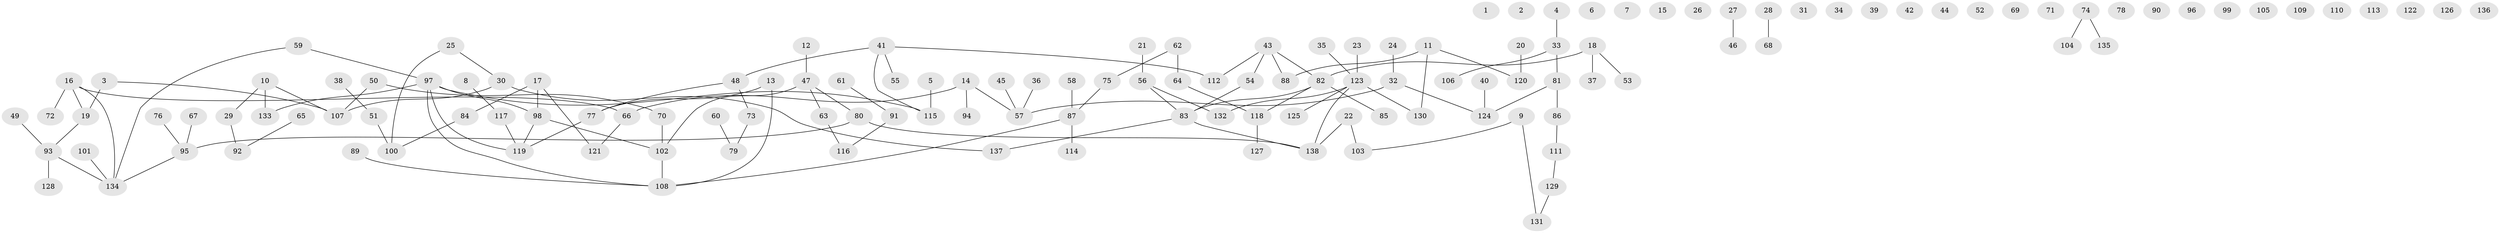 // Generated by graph-tools (version 1.1) at 2025/13/03/09/25 04:13:14]
// undirected, 138 vertices, 126 edges
graph export_dot {
graph [start="1"]
  node [color=gray90,style=filled];
  1;
  2;
  3;
  4;
  5;
  6;
  7;
  8;
  9;
  10;
  11;
  12;
  13;
  14;
  15;
  16;
  17;
  18;
  19;
  20;
  21;
  22;
  23;
  24;
  25;
  26;
  27;
  28;
  29;
  30;
  31;
  32;
  33;
  34;
  35;
  36;
  37;
  38;
  39;
  40;
  41;
  42;
  43;
  44;
  45;
  46;
  47;
  48;
  49;
  50;
  51;
  52;
  53;
  54;
  55;
  56;
  57;
  58;
  59;
  60;
  61;
  62;
  63;
  64;
  65;
  66;
  67;
  68;
  69;
  70;
  71;
  72;
  73;
  74;
  75;
  76;
  77;
  78;
  79;
  80;
  81;
  82;
  83;
  84;
  85;
  86;
  87;
  88;
  89;
  90;
  91;
  92;
  93;
  94;
  95;
  96;
  97;
  98;
  99;
  100;
  101;
  102;
  103;
  104;
  105;
  106;
  107;
  108;
  109;
  110;
  111;
  112;
  113;
  114;
  115;
  116;
  117;
  118;
  119;
  120;
  121;
  122;
  123;
  124;
  125;
  126;
  127;
  128;
  129;
  130;
  131;
  132;
  133;
  134;
  135;
  136;
  137;
  138;
  3 -- 19;
  3 -- 107;
  4 -- 33;
  5 -- 115;
  8 -- 117;
  9 -- 103;
  9 -- 131;
  10 -- 29;
  10 -- 107;
  10 -- 133;
  11 -- 88;
  11 -- 120;
  11 -- 130;
  12 -- 47;
  13 -- 77;
  13 -- 108;
  14 -- 57;
  14 -- 66;
  14 -- 94;
  16 -- 19;
  16 -- 66;
  16 -- 72;
  16 -- 134;
  17 -- 84;
  17 -- 98;
  17 -- 121;
  18 -- 37;
  18 -- 53;
  18 -- 82;
  19 -- 93;
  20 -- 120;
  21 -- 56;
  22 -- 103;
  22 -- 138;
  23 -- 123;
  24 -- 32;
  25 -- 30;
  25 -- 100;
  27 -- 46;
  28 -- 68;
  29 -- 92;
  30 -- 107;
  30 -- 137;
  32 -- 57;
  32 -- 124;
  33 -- 81;
  33 -- 106;
  35 -- 123;
  36 -- 57;
  38 -- 51;
  40 -- 124;
  41 -- 48;
  41 -- 55;
  41 -- 112;
  41 -- 115;
  43 -- 54;
  43 -- 82;
  43 -- 88;
  43 -- 112;
  45 -- 57;
  47 -- 63;
  47 -- 80;
  47 -- 102;
  48 -- 73;
  48 -- 77;
  49 -- 93;
  50 -- 70;
  50 -- 107;
  51 -- 100;
  54 -- 83;
  56 -- 83;
  56 -- 132;
  58 -- 87;
  59 -- 97;
  59 -- 134;
  60 -- 79;
  61 -- 91;
  62 -- 64;
  62 -- 75;
  63 -- 116;
  64 -- 118;
  65 -- 92;
  66 -- 121;
  67 -- 95;
  70 -- 102;
  73 -- 79;
  74 -- 104;
  74 -- 135;
  75 -- 87;
  76 -- 95;
  77 -- 119;
  80 -- 95;
  80 -- 138;
  81 -- 86;
  81 -- 124;
  82 -- 83;
  82 -- 85;
  82 -- 118;
  83 -- 137;
  83 -- 138;
  84 -- 100;
  86 -- 111;
  87 -- 108;
  87 -- 114;
  89 -- 108;
  91 -- 116;
  93 -- 128;
  93 -- 134;
  95 -- 134;
  97 -- 98;
  97 -- 108;
  97 -- 115;
  97 -- 119;
  97 -- 133;
  98 -- 102;
  98 -- 119;
  101 -- 134;
  102 -- 108;
  111 -- 129;
  117 -- 119;
  118 -- 127;
  123 -- 125;
  123 -- 130;
  123 -- 132;
  123 -- 138;
  129 -- 131;
}
